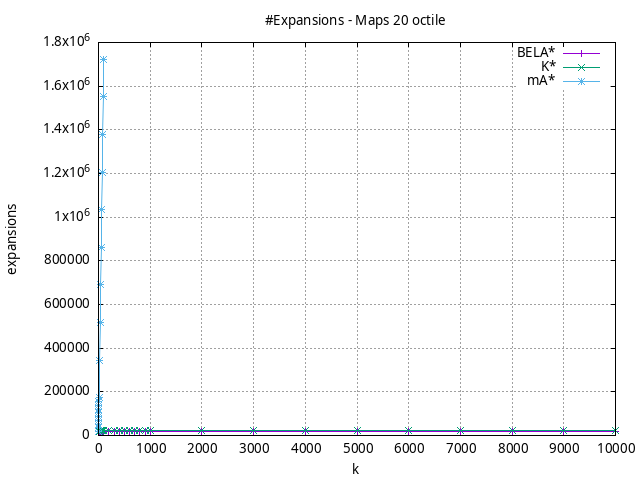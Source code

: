 #!/usr/bin/gnuplot
# -*- coding: utf-8 -*-
#
# results/maps/octile/20/random512-20.heuristic.octile.expansions.gnuplot
#
# Started on 04/07/2024 21:47:45
# Author: Carlos Linares López
set grid
set xlabel "k"
set ylabel "expansions"

set title "#Expansions - Maps 20 octile"

set terminal png enhanced font "Ariel,10"
set output 'random512-20.heuristic.octile.expansions.png'

plot "-" title "BELA*"      with linesp, "-" title "K*"      with linesp, "-" title "mA*"      with linesp

	1 17294.59
	2 17294.59
	3 17294.59
	4 17294.59
	5 17294.59
	6 17294.59
	7 17294.59
	8 17294.59
	9 17294.59
	10 17294.59
	20 17294.59
	30 17294.59
	40 17294.59
	50 17294.59
	60 17294.59
	70 17294.59
	80 17294.59
	90 17294.59
	100 17294.59
	200 17294.59
	300 17294.59
	400 17294.59
	500 17294.59
	600 17294.59
	700 17294.59
	800 17294.59
	900 17294.59
	1000 17294.59
	2000 17294.59
	3000 17294.59
	4000 17294.59
	5000 17294.59
	6000 17294.59
	7000 17294.59
	8000 17294.59
	9000 17294.59
	10000 17294.59
end
	1 17348.07
	2 18637.15
	3 18975.44
	4 19290.81
	5 19556.95
	6 19834.37
	7 19956.54
	8 20031.9
	9 20113.92
	10 20176.09
	20 20479.76
	30 20714.34
	40 20792.17
	50 20868.4
	60 20953.19
	70 21059.9
	80 21134.51
	90 21178.04
	100 21210.73
	200 21396.82
	300 21396.82
	400 21396.82
	500 21396.82
	600 21406.41
	700 21418.56
	800 21418.56
	900 21418.56
	1000 21418.56
	2000 21462.08
	3000 21524.08
	4000 21535.63
	5000 21535.63
	6000 21546.01
	7000 21568.0
	8000 21568.0
	9000 21588.58
	10000 21598.97
end
	1 17294.59
	2 34563.55
	3 51809.54
	4 69036.99
	5 86273.1
	6 103533.83
	7 120776.4
	8 138026.63
	9 155263.17
	10 172467.35
	20 345050.18
	30 517228.47
	40 689624.38
	50 862191.12
	60 1034433.56
	70 1206752.93
	80 1378758.02
	90 1551309.9
	100 1724099.18
end
